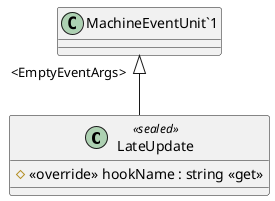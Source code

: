 @startuml
class LateUpdate <<sealed>> {
    # <<override>> hookName : string <<get>>
}
"MachineEventUnit`1" "<EmptyEventArgs>" <|-- LateUpdate
@enduml
